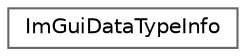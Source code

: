 digraph "Gráfico de jerarquía de clases"
{
 // LATEX_PDF_SIZE
  bgcolor="transparent";
  edge [fontname=Helvetica,fontsize=10,labelfontname=Helvetica,labelfontsize=10];
  node [fontname=Helvetica,fontsize=10,shape=box,height=0.2,width=0.4];
  rankdir="LR";
  Node0 [id="Node000000",label="ImGuiDataTypeInfo",height=0.2,width=0.4,color="grey40", fillcolor="white", style="filled",URL="$struct_im_gui_data_type_info.html",tooltip=" "];
}
